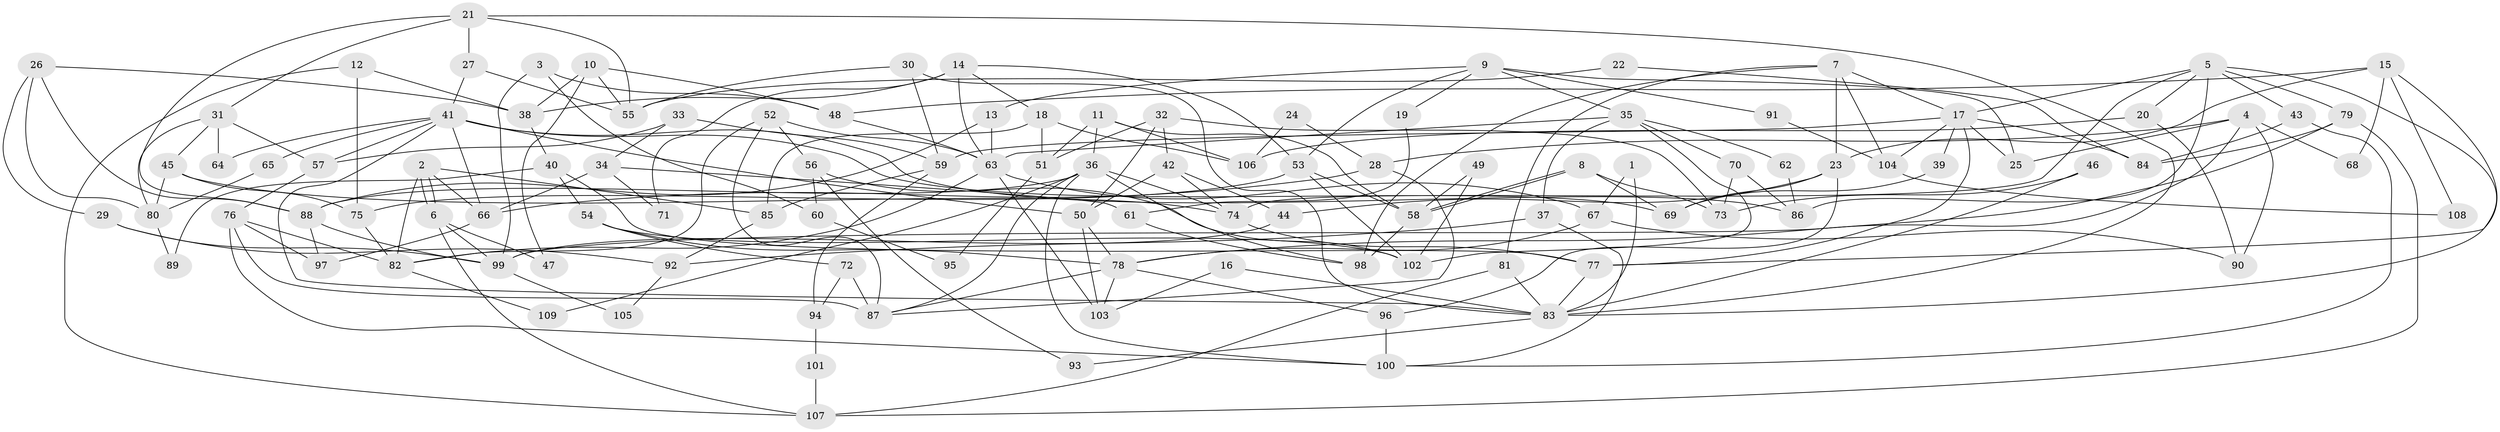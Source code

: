 // Generated by graph-tools (version 1.1) at 2025/50/03/09/25 03:50:08]
// undirected, 109 vertices, 218 edges
graph export_dot {
graph [start="1"]
  node [color=gray90,style=filled];
  1;
  2;
  3;
  4;
  5;
  6;
  7;
  8;
  9;
  10;
  11;
  12;
  13;
  14;
  15;
  16;
  17;
  18;
  19;
  20;
  21;
  22;
  23;
  24;
  25;
  26;
  27;
  28;
  29;
  30;
  31;
  32;
  33;
  34;
  35;
  36;
  37;
  38;
  39;
  40;
  41;
  42;
  43;
  44;
  45;
  46;
  47;
  48;
  49;
  50;
  51;
  52;
  53;
  54;
  55;
  56;
  57;
  58;
  59;
  60;
  61;
  62;
  63;
  64;
  65;
  66;
  67;
  68;
  69;
  70;
  71;
  72;
  73;
  74;
  75;
  76;
  77;
  78;
  79;
  80;
  81;
  82;
  83;
  84;
  85;
  86;
  87;
  88;
  89;
  90;
  91;
  92;
  93;
  94;
  95;
  96;
  97;
  98;
  99;
  100;
  101;
  102;
  103;
  104;
  105;
  106;
  107;
  108;
  109;
  1 -- 83;
  1 -- 67;
  2 -- 6;
  2 -- 6;
  2 -- 82;
  2 -- 66;
  2 -- 85;
  3 -- 48;
  3 -- 99;
  3 -- 60;
  4 -- 28;
  4 -- 78;
  4 -- 25;
  4 -- 68;
  4 -- 90;
  5 -- 20;
  5 -- 79;
  5 -- 17;
  5 -- 43;
  5 -- 74;
  5 -- 83;
  5 -- 86;
  6 -- 99;
  6 -- 47;
  6 -- 107;
  7 -- 17;
  7 -- 81;
  7 -- 23;
  7 -- 98;
  7 -- 104;
  8 -- 58;
  8 -- 58;
  8 -- 73;
  8 -- 69;
  9 -- 13;
  9 -- 25;
  9 -- 19;
  9 -- 35;
  9 -- 53;
  9 -- 91;
  10 -- 38;
  10 -- 48;
  10 -- 47;
  10 -- 55;
  11 -- 58;
  11 -- 36;
  11 -- 51;
  11 -- 106;
  12 -- 107;
  12 -- 75;
  12 -- 38;
  13 -- 88;
  13 -- 63;
  14 -- 38;
  14 -- 18;
  14 -- 53;
  14 -- 63;
  14 -- 71;
  15 -- 77;
  15 -- 23;
  15 -- 48;
  15 -- 68;
  15 -- 108;
  16 -- 83;
  16 -- 103;
  17 -- 77;
  17 -- 25;
  17 -- 39;
  17 -- 59;
  17 -- 84;
  17 -- 104;
  18 -- 51;
  18 -- 85;
  18 -- 106;
  19 -- 61;
  20 -- 106;
  20 -- 90;
  21 -- 31;
  21 -- 27;
  21 -- 55;
  21 -- 83;
  21 -- 88;
  22 -- 84;
  22 -- 55;
  23 -- 69;
  23 -- 44;
  23 -- 96;
  24 -- 28;
  24 -- 106;
  26 -- 29;
  26 -- 88;
  26 -- 38;
  26 -- 80;
  27 -- 55;
  27 -- 41;
  28 -- 66;
  28 -- 87;
  29 -- 92;
  29 -- 99;
  30 -- 83;
  30 -- 55;
  30 -- 59;
  31 -- 80;
  31 -- 57;
  31 -- 45;
  31 -- 64;
  32 -- 42;
  32 -- 50;
  32 -- 51;
  32 -- 73;
  33 -- 57;
  33 -- 59;
  33 -- 34;
  34 -- 66;
  34 -- 61;
  34 -- 71;
  35 -- 63;
  35 -- 37;
  35 -- 62;
  35 -- 70;
  35 -- 102;
  36 -- 74;
  36 -- 98;
  36 -- 87;
  36 -- 88;
  36 -- 100;
  36 -- 109;
  37 -- 100;
  37 -- 92;
  38 -- 40;
  39 -- 69;
  40 -- 54;
  40 -- 77;
  40 -- 89;
  41 -- 50;
  41 -- 83;
  41 -- 57;
  41 -- 64;
  41 -- 65;
  41 -- 66;
  41 -- 69;
  41 -- 86;
  42 -- 74;
  42 -- 50;
  42 -- 44;
  43 -- 100;
  43 -- 84;
  44 -- 99;
  45 -- 74;
  45 -- 75;
  45 -- 80;
  46 -- 83;
  46 -- 73;
  48 -- 63;
  49 -- 58;
  49 -- 102;
  50 -- 78;
  50 -- 103;
  51 -- 95;
  52 -- 82;
  52 -- 63;
  52 -- 56;
  52 -- 87;
  53 -- 58;
  53 -- 75;
  53 -- 102;
  54 -- 102;
  54 -- 78;
  54 -- 72;
  56 -- 102;
  56 -- 60;
  56 -- 93;
  57 -- 76;
  58 -- 98;
  59 -- 85;
  59 -- 94;
  60 -- 95;
  61 -- 98;
  62 -- 86;
  63 -- 82;
  63 -- 67;
  63 -- 103;
  65 -- 80;
  66 -- 97;
  67 -- 78;
  67 -- 90;
  70 -- 86;
  70 -- 73;
  72 -- 87;
  72 -- 94;
  74 -- 77;
  75 -- 82;
  76 -- 87;
  76 -- 97;
  76 -- 82;
  76 -- 100;
  77 -- 83;
  78 -- 96;
  78 -- 87;
  78 -- 103;
  79 -- 84;
  79 -- 99;
  79 -- 107;
  80 -- 89;
  81 -- 83;
  81 -- 107;
  82 -- 109;
  83 -- 93;
  85 -- 92;
  88 -- 97;
  88 -- 99;
  91 -- 104;
  92 -- 105;
  94 -- 101;
  96 -- 100;
  99 -- 105;
  101 -- 107;
  104 -- 108;
}
